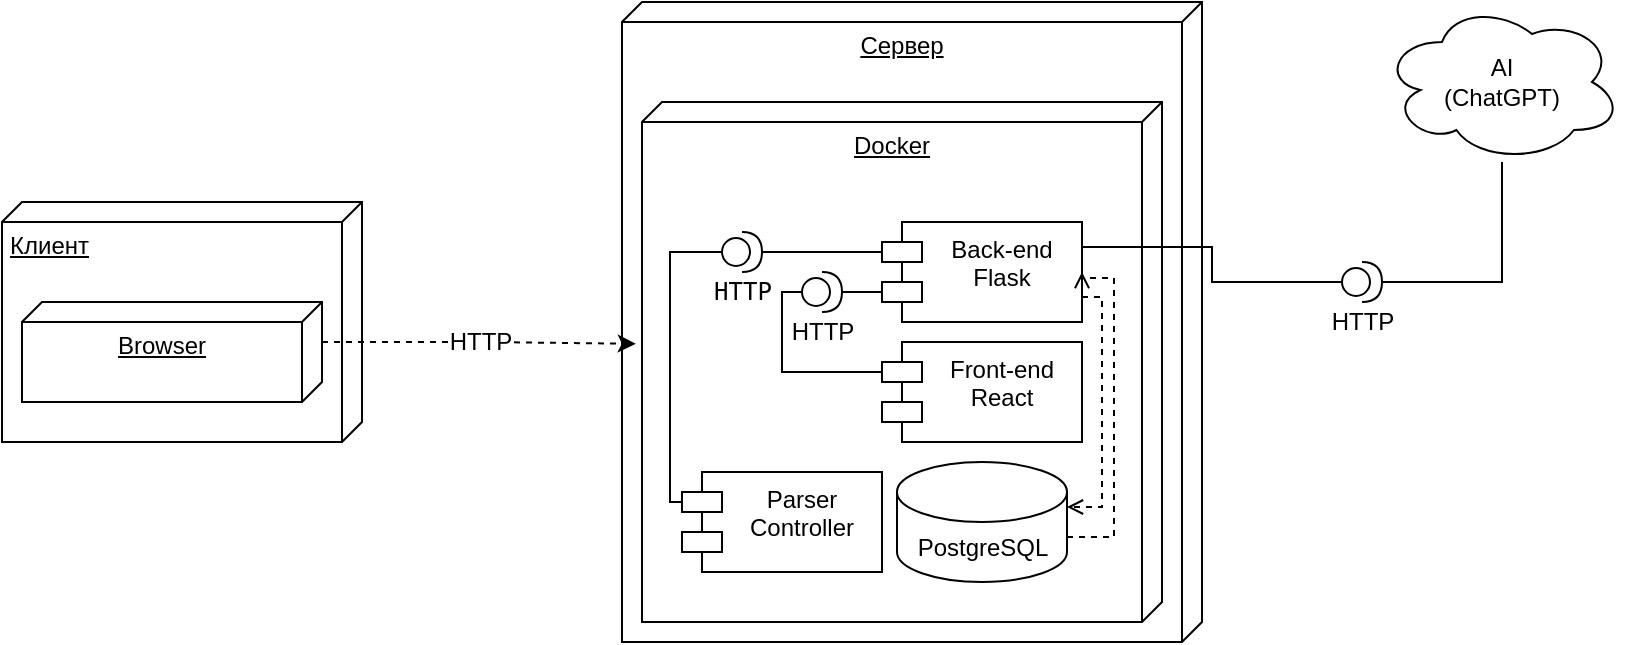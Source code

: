 <mxfile version="22.1.0" type="device">
  <diagram name="Page-1" id="jvXpW6k17Gj8lsHadBp3">
    <mxGraphModel dx="1050" dy="558" grid="1" gridSize="10" guides="1" tooltips="1" connect="1" arrows="1" fold="1" page="1" pageScale="1" pageWidth="850" pageHeight="1100" math="0" shadow="0">
      <root>
        <mxCell id="0" />
        <mxCell id="1" parent="0" />
        <mxCell id="1jfbzJ_kUJNFtccPclfw-7" value="Клиент" style="verticalAlign=top;align=left;spacingTop=8;spacingLeft=2;spacingRight=12;shape=cube;size=10;direction=south;fontStyle=4;html=1;whiteSpace=wrap;" vertex="1" parent="1">
          <mxGeometry x="230" y="340" width="180" height="120" as="geometry" />
        </mxCell>
        <mxCell id="1jfbzJ_kUJNFtccPclfw-9" value="&lt;div align=&quot;justify&quot;&gt;Browser&lt;/div&gt;" style="verticalAlign=top;align=center;spacingTop=8;spacingLeft=2;spacingRight=12;shape=cube;size=10;direction=south;fontStyle=4;html=1;whiteSpace=wrap;" vertex="1" parent="1">
          <mxGeometry x="240" y="390" width="150" height="50" as="geometry" />
        </mxCell>
        <mxCell id="1jfbzJ_kUJNFtccPclfw-10" value="Сервер" style="verticalAlign=top;align=center;spacingTop=8;spacingLeft=2;spacingRight=12;shape=cube;size=10;direction=south;fontStyle=4;html=1;whiteSpace=wrap;" vertex="1" parent="1">
          <mxGeometry x="540" y="240" width="290" height="320" as="geometry" />
        </mxCell>
        <mxCell id="1jfbzJ_kUJNFtccPclfw-12" value="&lt;div align=&quot;center&quot;&gt;Docker&lt;/div&gt;" style="verticalAlign=top;align=center;spacingTop=8;spacingLeft=2;spacingRight=12;shape=cube;size=10;direction=south;fontStyle=4;html=1;whiteSpace=wrap;" vertex="1" parent="1">
          <mxGeometry x="550" y="290" width="260" height="260" as="geometry" />
        </mxCell>
        <mxCell id="1jfbzJ_kUJNFtccPclfw-11" value="&lt;div&gt;Back-end&lt;/div&gt;&lt;div&gt;Flask&lt;br&gt;&lt;/div&gt;" style="shape=module;align=left;spacingLeft=20;align=center;verticalAlign=top;whiteSpace=wrap;html=1;" vertex="1" parent="1">
          <mxGeometry x="670" y="350" width="100" height="50" as="geometry" />
        </mxCell>
        <mxCell id="1jfbzJ_kUJNFtccPclfw-21" style="edgeStyle=orthogonalEdgeStyle;rounded=0;orthogonalLoop=1;jettySize=auto;html=1;exitX=1;exitY=0;exitDx=0;exitDy=37.5;exitPerimeter=0;entryX=1;entryY=0.5;entryDx=0;entryDy=0;endArrow=open;endFill=0;dashed=1;" edge="1" parent="1" source="1jfbzJ_kUJNFtccPclfw-13" target="1jfbzJ_kUJNFtccPclfw-11">
          <mxGeometry relative="1" as="geometry">
            <Array as="points">
              <mxPoint x="786" y="508" />
              <mxPoint x="786" y="378" />
            </Array>
          </mxGeometry>
        </mxCell>
        <mxCell id="1jfbzJ_kUJNFtccPclfw-13" value="PostgreSQL" style="shape=cylinder3;whiteSpace=wrap;html=1;boundedLbl=1;backgroundOutline=1;size=15;" vertex="1" parent="1">
          <mxGeometry x="677.5" y="470" width="85" height="60" as="geometry" />
        </mxCell>
        <mxCell id="1jfbzJ_kUJNFtccPclfw-14" value="Parser Controller" style="shape=module;align=left;spacingLeft=20;align=center;verticalAlign=top;whiteSpace=wrap;html=1;" vertex="1" parent="1">
          <mxGeometry x="570" y="475" width="100" height="50" as="geometry" />
        </mxCell>
        <mxCell id="1jfbzJ_kUJNFtccPclfw-15" value="&lt;pre&gt;HTTP&lt;/pre&gt;" style="shape=providedRequiredInterface;html=1;verticalLabelPosition=bottom;sketch=0;" vertex="1" parent="1">
          <mxGeometry x="590" y="355" width="20" height="20" as="geometry" />
        </mxCell>
        <mxCell id="1jfbzJ_kUJNFtccPclfw-16" style="edgeStyle=orthogonalEdgeStyle;rounded=0;orthogonalLoop=1;jettySize=auto;html=1;entryX=0;entryY=0;entryDx=0;entryDy=15;entryPerimeter=0;endArrow=none;endFill=0;" edge="1" parent="1" source="1jfbzJ_kUJNFtccPclfw-15" target="1jfbzJ_kUJNFtccPclfw-11">
          <mxGeometry relative="1" as="geometry" />
        </mxCell>
        <mxCell id="1jfbzJ_kUJNFtccPclfw-19" style="edgeStyle=orthogonalEdgeStyle;rounded=0;orthogonalLoop=1;jettySize=auto;html=1;entryX=1;entryY=0;entryDx=0;entryDy=22.5;entryPerimeter=0;exitX=1;exitY=0.75;exitDx=0;exitDy=0;dashed=1;endArrow=open;endFill=0;" edge="1" parent="1" source="1jfbzJ_kUJNFtccPclfw-11" target="1jfbzJ_kUJNFtccPclfw-13">
          <mxGeometry relative="1" as="geometry">
            <Array as="points">
              <mxPoint x="780" y="388" />
              <mxPoint x="780" y="493" />
            </Array>
          </mxGeometry>
        </mxCell>
        <mxCell id="1jfbzJ_kUJNFtccPclfw-23" value="AI&lt;br&gt;(ChatGPT)" style="ellipse;shape=cloud;whiteSpace=wrap;html=1;" vertex="1" parent="1">
          <mxGeometry x="920" y="240" width="120" height="80" as="geometry" />
        </mxCell>
        <mxCell id="1jfbzJ_kUJNFtccPclfw-26" style="edgeStyle=orthogonalEdgeStyle;rounded=0;orthogonalLoop=1;jettySize=auto;html=1;entryX=1;entryY=0.25;entryDx=0;entryDy=0;endArrow=none;endFill=0;" edge="1" parent="1" source="1jfbzJ_kUJNFtccPclfw-24" target="1jfbzJ_kUJNFtccPclfw-11">
          <mxGeometry relative="1" as="geometry" />
        </mxCell>
        <mxCell id="1jfbzJ_kUJNFtccPclfw-24" value="HTTP" style="shape=providedRequiredInterface;html=1;verticalLabelPosition=bottom;sketch=0;" vertex="1" parent="1">
          <mxGeometry x="900" y="370" width="20" height="20" as="geometry" />
        </mxCell>
        <mxCell id="1jfbzJ_kUJNFtccPclfw-25" style="edgeStyle=orthogonalEdgeStyle;rounded=0;orthogonalLoop=1;jettySize=auto;html=1;entryX=1;entryY=0.5;entryDx=0;entryDy=0;entryPerimeter=0;endArrow=none;endFill=0;" edge="1" parent="1" source="1jfbzJ_kUJNFtccPclfw-23" target="1jfbzJ_kUJNFtccPclfw-24">
          <mxGeometry relative="1" as="geometry" />
        </mxCell>
        <mxCell id="1jfbzJ_kUJNFtccPclfw-28" style="edgeStyle=orthogonalEdgeStyle;rounded=0;orthogonalLoop=1;jettySize=auto;html=1;exitX=0;exitY=0.5;exitDx=0;exitDy=0;exitPerimeter=0;entryX=0;entryY=0;entryDx=0;entryDy=15;entryPerimeter=0;startArrow=none;startFill=0;endArrow=none;endFill=0;" edge="1" parent="1" source="1jfbzJ_kUJNFtccPclfw-15" target="1jfbzJ_kUJNFtccPclfw-14">
          <mxGeometry relative="1" as="geometry">
            <Array as="points">
              <mxPoint x="564" y="365" />
              <mxPoint x="564" y="490" />
            </Array>
          </mxGeometry>
        </mxCell>
        <mxCell id="1jfbzJ_kUJNFtccPclfw-31" value="&lt;div&gt;Front-end&lt;/div&gt;&lt;div&gt;React&lt;br&gt;&lt;/div&gt;" style="shape=module;align=left;spacingLeft=20;align=center;verticalAlign=top;whiteSpace=wrap;html=1;" vertex="1" parent="1">
          <mxGeometry x="670" y="410" width="100" height="50" as="geometry" />
        </mxCell>
        <mxCell id="1jfbzJ_kUJNFtccPclfw-32" value="HTTP" style="shape=providedRequiredInterface;html=1;verticalLabelPosition=bottom;sketch=0;" vertex="1" parent="1">
          <mxGeometry x="630" y="375" width="20" height="20" as="geometry" />
        </mxCell>
        <mxCell id="1jfbzJ_kUJNFtccPclfw-33" style="edgeStyle=orthogonalEdgeStyle;rounded=0;orthogonalLoop=1;jettySize=auto;html=1;exitX=0;exitY=0;exitDx=0;exitDy=35;exitPerimeter=0;entryX=1;entryY=0.5;entryDx=0;entryDy=0;entryPerimeter=0;endArrow=none;endFill=0;" edge="1" parent="1" source="1jfbzJ_kUJNFtccPclfw-11" target="1jfbzJ_kUJNFtccPclfw-32">
          <mxGeometry relative="1" as="geometry" />
        </mxCell>
        <mxCell id="1jfbzJ_kUJNFtccPclfw-34" style="edgeStyle=orthogonalEdgeStyle;rounded=0;orthogonalLoop=1;jettySize=auto;html=1;exitX=0;exitY=0.5;exitDx=0;exitDy=0;exitPerimeter=0;entryX=0;entryY=0;entryDx=0;entryDy=15;entryPerimeter=0;endArrow=none;endFill=0;" edge="1" parent="1" source="1jfbzJ_kUJNFtccPclfw-32" target="1jfbzJ_kUJNFtccPclfw-31">
          <mxGeometry relative="1" as="geometry">
            <Array as="points">
              <mxPoint x="620" y="385" />
              <mxPoint x="620" y="425" />
            </Array>
          </mxGeometry>
        </mxCell>
        <mxCell id="1jfbzJ_kUJNFtccPclfw-35" value="&lt;font style=&quot;font-size: 12px;&quot;&gt;HTTP&lt;/font&gt;" style="edgeStyle=orthogonalEdgeStyle;rounded=0;orthogonalLoop=1;jettySize=auto;html=1;exitX=0;exitY=0;exitDx=20;exitDy=0;exitPerimeter=0;entryX=0.465;entryY=1.012;entryDx=0;entryDy=0;entryPerimeter=0;dashed=1;" edge="1" parent="1" source="1jfbzJ_kUJNFtccPclfw-9" target="1jfbzJ_kUJNFtccPclfw-12">
          <mxGeometry relative="1" as="geometry" />
        </mxCell>
      </root>
    </mxGraphModel>
  </diagram>
</mxfile>
